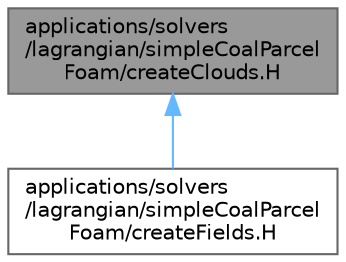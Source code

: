 digraph "applications/solvers/lagrangian/simpleCoalParcelFoam/createClouds.H"
{
 // LATEX_PDF_SIZE
  bgcolor="transparent";
  edge [fontname=Helvetica,fontsize=10,labelfontname=Helvetica,labelfontsize=10];
  node [fontname=Helvetica,fontsize=10,shape=box,height=0.2,width=0.4];
  Node1 [id="Node000001",label="applications/solvers\l/lagrangian/simpleCoalParcel\lFoam/createClouds.H",height=0.2,width=0.4,color="gray40", fillcolor="grey60", style="filled", fontcolor="black",tooltip=" "];
  Node1 -> Node2 [id="edge1_Node000001_Node000002",dir="back",color="steelblue1",style="solid",tooltip=" "];
  Node2 [id="Node000002",label="applications/solvers\l/lagrangian/simpleCoalParcel\lFoam/createFields.H",height=0.2,width=0.4,color="grey40", fillcolor="white", style="filled",URL="$solvers_2lagrangian_2simpleCoalParcelFoam_2createFields_8H.html",tooltip=" "];
}
